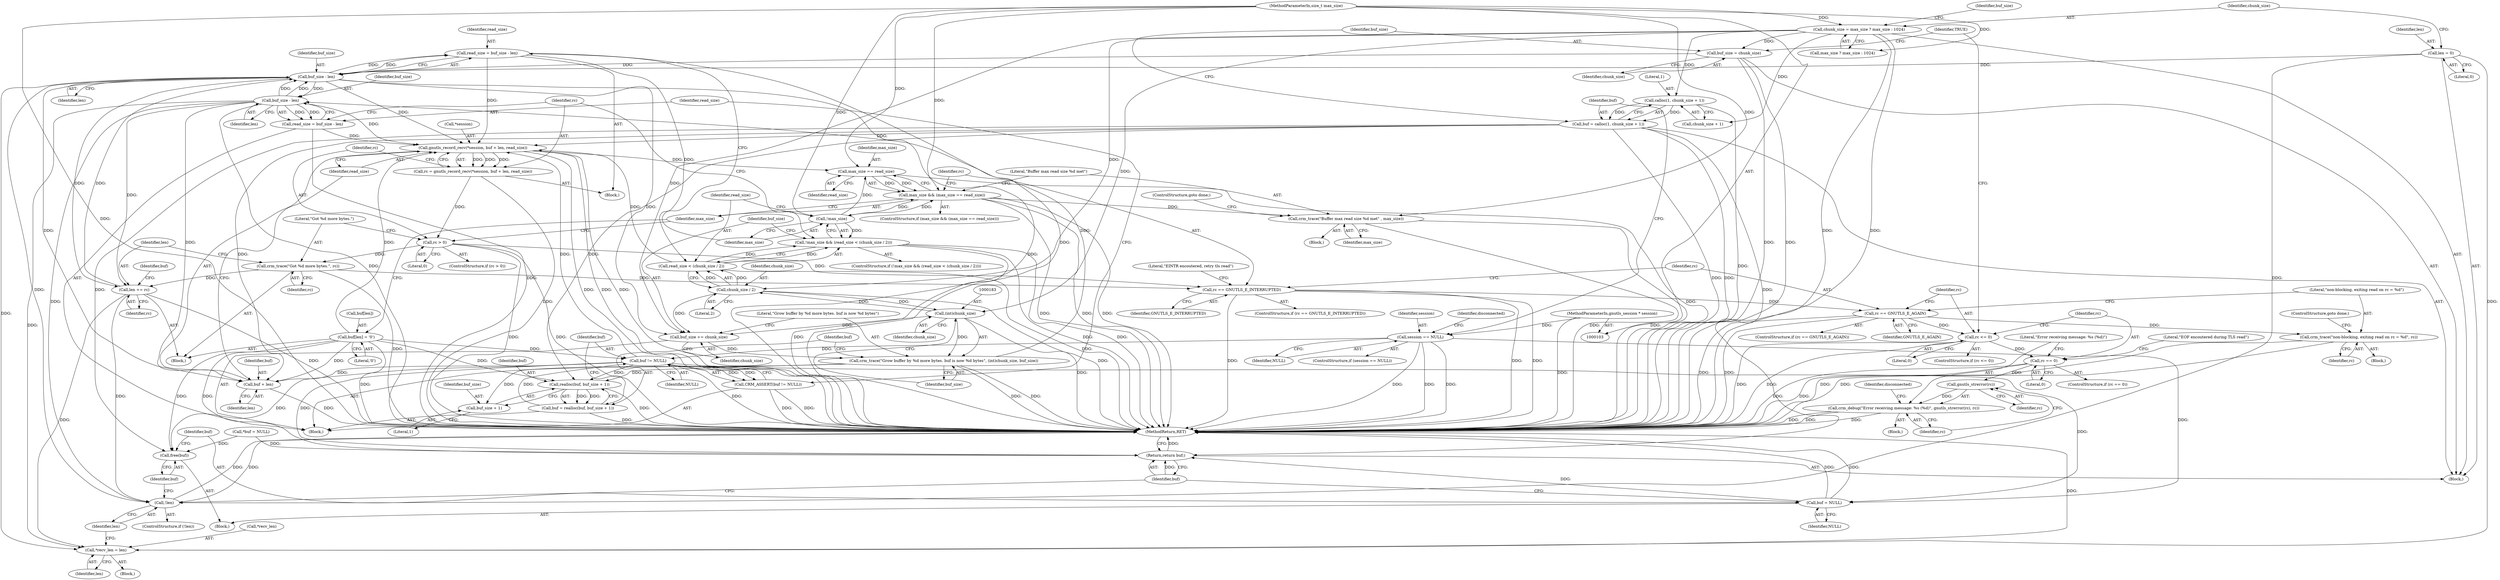 digraph "0_pacemaker_564f7cc2a51dcd2f28ab12a13394f31be5aa3c93_13@integer" {
"1000162" [label="(Call,read_size = buf_size - len)"];
"1000164" [label="(Call,buf_size - len)"];
"1000199" [label="(Call,buf_size - len)"];
"1000180" [label="(Call,crm_trace(\"Grow buffer by %d more bytes. buf is now %d bytes\", (int)chunk_size, buf_size))"];
"1000182" [label="(Call,(int)chunk_size)"];
"1000173" [label="(Call,chunk_size / 2)"];
"1000122" [label="(Call,chunk_size = max_size ? max_size : 1024)"];
"1000105" [label="(MethodParameterIn,size_t max_size)"];
"1000177" [label="(Call,buf_size += chunk_size)"];
"1000156" [label="(Call,buf_size = chunk_size)"];
"1000219" [label="(Call,len += rc)"];
"1000216" [label="(Call,crm_trace(\"Got %d more bytes.\", rc))"];
"1000212" [label="(Call,rc > 0)"];
"1000202" [label="(Call,rc = gnutls_record_recv(*session, buf + len, read_size))"];
"1000204" [label="(Call,gnutls_record_recv(*session, buf + len, read_size))"];
"1000222" [label="(Call,buf[len] = '\0')"];
"1000194" [label="(Call,buf != NULL)"];
"1000186" [label="(Call,buf = realloc(buf, buf_size + 1))"];
"1000188" [label="(Call,realloc(buf, buf_size + 1))"];
"1000149" [label="(Call,buf = calloc(1, chunk_size + 1))"];
"1000151" [label="(Call,calloc(1, chunk_size + 1))"];
"1000137" [label="(Call,session == NULL)"];
"1000104" [label="(MethodParameterIn,gnutls_session * session)"];
"1000171" [label="(Call,read_size < (chunk_size / 2))"];
"1000162" [label="(Call,read_size = buf_size - len)"];
"1000197" [label="(Call,read_size = buf_size - len)"];
"1000118" [label="(Call,len = 0)"];
"1000168" [label="(Call,!max_size && (read_size < (chunk_size / 2)))"];
"1000193" [label="(Call,CRM_ASSERT(buf != NULL))"];
"1000207" [label="(Call,buf + len)"];
"1000295" [label="(Call,free(buf))"];
"1000297" [label="(Call,buf = NULL)"];
"1000300" [label="(Return,return buf;)"];
"1000190" [label="(Call,buf_size + 1)"];
"1000287" [label="(Call,*recv_len = len)"];
"1000292" [label="(Call,!len)"];
"1000239" [label="(Call,rc == GNUTLS_E_INTERRUPTED)"];
"1000247" [label="(Call,rc == GNUTLS_E_AGAIN)"];
"1000251" [label="(Call,crm_trace(\"non-blocking, exiting read on rc = %d\", rc))"];
"1000257" [label="(Call,rc <= 0)"];
"1000262" [label="(Call,rc == 0)"];
"1000272" [label="(Call,gnutls_strerror(rc))"];
"1000270" [label="(Call,crm_debug(\"Error receiving message: %s (%d)\", gnutls_strerror(rc), rc))"];
"1000230" [label="(Call,max_size == read_size)"];
"1000228" [label="(Call,max_size && (max_size == read_size))"];
"1000169" [label="(Call,!max_size)"];
"1000234" [label="(Call,crm_trace(\"Buffer max read size %d met\" , max_size))"];
"1000166" [label="(Identifier,len)"];
"1000219" [label="(Call,len += rc)"];
"1000293" [label="(Identifier,len)"];
"1000272" [label="(Call,gnutls_strerror(rc))"];
"1000221" [label="(Identifier,rc)"];
"1000203" [label="(Identifier,rc)"];
"1000162" [label="(Call,read_size = buf_size - len)"];
"1000248" [label="(Identifier,rc)"];
"1000130" [label="(Identifier,buf_size)"];
"1000168" [label="(Call,!max_size && (read_size < (chunk_size / 2)))"];
"1000218" [label="(Identifier,rc)"];
"1000246" [label="(ControlStructure,if (rc == GNUTLS_E_AGAIN))"];
"1000214" [label="(Literal,0)"];
"1000263" [label="(Identifier,rc)"];
"1000262" [label="(Call,rc == 0)"];
"1000217" [label="(Literal,\"Got %d more bytes.\")"];
"1000189" [label="(Identifier,buf)"];
"1000192" [label="(Literal,1)"];
"1000290" [label="(Identifier,len)"];
"1000194" [label="(Call,buf != NULL)"];
"1000169" [label="(Call,!max_size)"];
"1000170" [label="(Identifier,max_size)"];
"1000118" [label="(Call,len = 0)"];
"1000238" [label="(ControlStructure,if (rc == GNUTLS_E_INTERRUPTED))"];
"1000209" [label="(Identifier,len)"];
"1000195" [label="(Identifier,buf)"];
"1000165" [label="(Identifier,buf_size)"];
"1000296" [label="(Identifier,buf)"];
"1000252" [label="(Literal,\"non-blocking, exiting read on rc = %d\")"];
"1000178" [label="(Identifier,buf_size)"];
"1000167" [label="(ControlStructure,if (!max_size && (read_size < (chunk_size / 2))))"];
"1000164" [label="(Call,buf_size - len)"];
"1000180" [label="(Call,crm_trace(\"Grow buffer by %d more bytes. buf is now %d bytes\", (int)chunk_size, buf_size))"];
"1000104" [label="(MethodParameterIn,gnutls_session * session)"];
"1000234" [label="(Call,crm_trace(\"Buffer max read size %d met\" , max_size))"];
"1000191" [label="(Identifier,buf_size)"];
"1000226" [label="(Literal,'\0')"];
"1000123" [label="(Identifier,chunk_size)"];
"1000197" [label="(Call,read_size = buf_size - len)"];
"1000187" [label="(Identifier,buf)"];
"1000177" [label="(Call,buf_size += chunk_size)"];
"1000212" [label="(Call,rc > 0)"];
"1000294" [label="(Block,)"];
"1000291" [label="(ControlStructure,if (!len))"];
"1000251" [label="(Call,crm_trace(\"non-blocking, exiting read on rc = %d\", rc))"];
"1000161" [label="(Block,)"];
"1000287" [label="(Call,*recv_len = len)"];
"1000124" [label="(Call,max_size ? max_size : 1024)"];
"1000208" [label="(Identifier,buf)"];
"1000259" [label="(Literal,0)"];
"1000244" [label="(Literal,\"EINTR encoutered, retry tls read\")"];
"1000220" [label="(Identifier,len)"];
"1000249" [label="(Identifier,GNUTLS_E_AGAIN)"];
"1000237" [label="(ControlStructure,goto done;)"];
"1000261" [label="(ControlStructure,if (rc == 0))"];
"1000240" [label="(Identifier,rc)"];
"1000171" [label="(Call,read_size < (chunk_size / 2))"];
"1000172" [label="(Identifier,read_size)"];
"1000158" [label="(Identifier,chunk_size)"];
"1000241" [label="(Identifier,GNUTLS_E_INTERRUPTED)"];
"1000207" [label="(Call,buf + len)"];
"1000182" [label="(Call,(int)chunk_size)"];
"1000200" [label="(Identifier,buf_size)"];
"1000264" [label="(Literal,0)"];
"1000184" [label="(Identifier,chunk_size)"];
"1000257" [label="(Call,rc <= 0)"];
"1000205" [label="(Call,*session)"];
"1000256" [label="(ControlStructure,if (rc <= 0))"];
"1000136" [label="(ControlStructure,if (session == NULL))"];
"1000224" [label="(Identifier,buf)"];
"1000120" [label="(Literal,0)"];
"1000292" [label="(Call,!len)"];
"1000295" [label="(Call,free(buf))"];
"1000157" [label="(Identifier,buf_size)"];
"1000186" [label="(Call,buf = realloc(buf, buf_size + 1))"];
"1000302" [label="(MethodReturn,RET)"];
"1000297" [label="(Call,buf = NULL)"];
"1000156" [label="(Call,buf_size = chunk_size)"];
"1000300" [label="(Return,return buf;)"];
"1000110" [label="(Call,*buf = NULL)"];
"1000149" [label="(Call,buf = calloc(1, chunk_size + 1))"];
"1000210" [label="(Identifier,read_size)"];
"1000239" [label="(Call,rc == GNUTLS_E_INTERRUPTED)"];
"1000142" [label="(Identifier,disconnected)"];
"1000299" [label="(Identifier,NULL)"];
"1000137" [label="(Call,session == NULL)"];
"1000181" [label="(Literal,\"Grow buffer by %d more bytes. buf is now %d bytes\")"];
"1000190" [label="(Call,buf_size + 1)"];
"1000258" [label="(Identifier,rc)"];
"1000301" [label="(Identifier,buf)"];
"1000153" [label="(Call,chunk_size + 1)"];
"1000150" [label="(Identifier,buf)"];
"1000151" [label="(Call,calloc(1, chunk_size + 1))"];
"1000276" [label="(Identifier,disconnected)"];
"1000108" [label="(Block,)"];
"1000228" [label="(Call,max_size && (max_size == read_size))"];
"1000179" [label="(Identifier,chunk_size)"];
"1000270" [label="(Call,crm_debug(\"Error receiving message: %s (%d)\", gnutls_strerror(rc), rc))"];
"1000271" [label="(Literal,\"Error receiving message: %s (%d)\")"];
"1000227" [label="(ControlStructure,if (max_size && (max_size == read_size)))"];
"1000201" [label="(Identifier,len)"];
"1000160" [label="(Identifier,TRUE)"];
"1000196" [label="(Identifier,NULL)"];
"1000288" [label="(Call,*recv_len)"];
"1000199" [label="(Call,buf_size - len)"];
"1000119" [label="(Identifier,len)"];
"1000273" [label="(Identifier,rc)"];
"1000176" [label="(Block,)"];
"1000204" [label="(Call,gnutls_record_recv(*session, buf + len, read_size))"];
"1000231" [label="(Identifier,max_size)"];
"1000236" [label="(Identifier,max_size)"];
"1000174" [label="(Identifier,chunk_size)"];
"1000215" [label="(Block,)"];
"1000223" [label="(Call,buf[len])"];
"1000185" [label="(Identifier,buf_size)"];
"1000193" [label="(Call,CRM_ASSERT(buf != NULL))"];
"1000188" [label="(Call,realloc(buf, buf_size + 1))"];
"1000222" [label="(Call,buf[len] = '\0')"];
"1000235" [label="(Literal,\"Buffer max read size %d met\")"];
"1000211" [label="(ControlStructure,if (rc > 0))"];
"1000175" [label="(Literal,2)"];
"1000122" [label="(Call,chunk_size = max_size ? max_size : 1024)"];
"1000202" [label="(Call,rc = gnutls_record_recv(*session, buf + len, read_size))"];
"1000233" [label="(Block,)"];
"1000163" [label="(Identifier,read_size)"];
"1000173" [label="(Call,chunk_size / 2)"];
"1000105" [label="(MethodParameterIn,size_t max_size)"];
"1000230" [label="(Call,max_size == read_size)"];
"1000213" [label="(Identifier,rc)"];
"1000229" [label="(Identifier,max_size)"];
"1000232" [label="(Identifier,read_size)"];
"1000254" [label="(ControlStructure,goto done;)"];
"1000216" [label="(Call,crm_trace(\"Got %d more bytes.\", rc))"];
"1000267" [label="(Literal,\"EOF encoutered during TLS read\")"];
"1000253" [label="(Identifier,rc)"];
"1000139" [label="(Identifier,NULL)"];
"1000269" [label="(Block,)"];
"1000274" [label="(Identifier,rc)"];
"1000298" [label="(Identifier,buf)"];
"1000250" [label="(Block,)"];
"1000247" [label="(Call,rc == GNUTLS_E_AGAIN)"];
"1000152" [label="(Literal,1)"];
"1000286" [label="(Block,)"];
"1000198" [label="(Identifier,read_size)"];
"1000138" [label="(Identifier,session)"];
"1000162" -> "1000161"  [label="AST: "];
"1000162" -> "1000164"  [label="CFG: "];
"1000163" -> "1000162"  [label="AST: "];
"1000164" -> "1000162"  [label="AST: "];
"1000170" -> "1000162"  [label="CFG: "];
"1000162" -> "1000302"  [label="DDG: "];
"1000164" -> "1000162"  [label="DDG: "];
"1000164" -> "1000162"  [label="DDG: "];
"1000162" -> "1000171"  [label="DDG: "];
"1000162" -> "1000204"  [label="DDG: "];
"1000164" -> "1000166"  [label="CFG: "];
"1000165" -> "1000164"  [label="AST: "];
"1000166" -> "1000164"  [label="AST: "];
"1000164" -> "1000302"  [label="DDG: "];
"1000199" -> "1000164"  [label="DDG: "];
"1000199" -> "1000164"  [label="DDG: "];
"1000156" -> "1000164"  [label="DDG: "];
"1000219" -> "1000164"  [label="DDG: "];
"1000118" -> "1000164"  [label="DDG: "];
"1000164" -> "1000177"  [label="DDG: "];
"1000164" -> "1000199"  [label="DDG: "];
"1000164" -> "1000204"  [label="DDG: "];
"1000164" -> "1000207"  [label="DDG: "];
"1000164" -> "1000219"  [label="DDG: "];
"1000164" -> "1000287"  [label="DDG: "];
"1000164" -> "1000292"  [label="DDG: "];
"1000199" -> "1000197"  [label="AST: "];
"1000199" -> "1000201"  [label="CFG: "];
"1000200" -> "1000199"  [label="AST: "];
"1000201" -> "1000199"  [label="AST: "];
"1000197" -> "1000199"  [label="CFG: "];
"1000199" -> "1000302"  [label="DDG: "];
"1000199" -> "1000197"  [label="DDG: "];
"1000199" -> "1000197"  [label="DDG: "];
"1000180" -> "1000199"  [label="DDG: "];
"1000199" -> "1000204"  [label="DDG: "];
"1000199" -> "1000207"  [label="DDG: "];
"1000199" -> "1000219"  [label="DDG: "];
"1000199" -> "1000287"  [label="DDG: "];
"1000199" -> "1000292"  [label="DDG: "];
"1000180" -> "1000176"  [label="AST: "];
"1000180" -> "1000185"  [label="CFG: "];
"1000181" -> "1000180"  [label="AST: "];
"1000182" -> "1000180"  [label="AST: "];
"1000185" -> "1000180"  [label="AST: "];
"1000187" -> "1000180"  [label="CFG: "];
"1000180" -> "1000302"  [label="DDG: "];
"1000180" -> "1000302"  [label="DDG: "];
"1000182" -> "1000180"  [label="DDG: "];
"1000177" -> "1000180"  [label="DDG: "];
"1000180" -> "1000188"  [label="DDG: "];
"1000180" -> "1000190"  [label="DDG: "];
"1000182" -> "1000184"  [label="CFG: "];
"1000183" -> "1000182"  [label="AST: "];
"1000184" -> "1000182"  [label="AST: "];
"1000185" -> "1000182"  [label="CFG: "];
"1000182" -> "1000302"  [label="DDG: "];
"1000182" -> "1000173"  [label="DDG: "];
"1000182" -> "1000177"  [label="DDG: "];
"1000173" -> "1000182"  [label="DDG: "];
"1000122" -> "1000182"  [label="DDG: "];
"1000173" -> "1000171"  [label="AST: "];
"1000173" -> "1000175"  [label="CFG: "];
"1000174" -> "1000173"  [label="AST: "];
"1000175" -> "1000173"  [label="AST: "];
"1000171" -> "1000173"  [label="CFG: "];
"1000173" -> "1000302"  [label="DDG: "];
"1000173" -> "1000171"  [label="DDG: "];
"1000173" -> "1000171"  [label="DDG: "];
"1000122" -> "1000173"  [label="DDG: "];
"1000173" -> "1000177"  [label="DDG: "];
"1000122" -> "1000108"  [label="AST: "];
"1000122" -> "1000124"  [label="CFG: "];
"1000123" -> "1000122"  [label="AST: "];
"1000124" -> "1000122"  [label="AST: "];
"1000130" -> "1000122"  [label="CFG: "];
"1000122" -> "1000302"  [label="DDG: "];
"1000122" -> "1000302"  [label="DDG: "];
"1000105" -> "1000122"  [label="DDG: "];
"1000122" -> "1000151"  [label="DDG: "];
"1000122" -> "1000153"  [label="DDG: "];
"1000122" -> "1000156"  [label="DDG: "];
"1000122" -> "1000177"  [label="DDG: "];
"1000105" -> "1000103"  [label="AST: "];
"1000105" -> "1000302"  [label="DDG: "];
"1000105" -> "1000124"  [label="DDG: "];
"1000105" -> "1000169"  [label="DDG: "];
"1000105" -> "1000228"  [label="DDG: "];
"1000105" -> "1000230"  [label="DDG: "];
"1000105" -> "1000234"  [label="DDG: "];
"1000177" -> "1000176"  [label="AST: "];
"1000177" -> "1000179"  [label="CFG: "];
"1000178" -> "1000177"  [label="AST: "];
"1000179" -> "1000177"  [label="AST: "];
"1000181" -> "1000177"  [label="CFG: "];
"1000156" -> "1000108"  [label="AST: "];
"1000156" -> "1000158"  [label="CFG: "];
"1000157" -> "1000156"  [label="AST: "];
"1000158" -> "1000156"  [label="AST: "];
"1000160" -> "1000156"  [label="CFG: "];
"1000156" -> "1000302"  [label="DDG: "];
"1000156" -> "1000302"  [label="DDG: "];
"1000219" -> "1000215"  [label="AST: "];
"1000219" -> "1000221"  [label="CFG: "];
"1000220" -> "1000219"  [label="AST: "];
"1000221" -> "1000219"  [label="AST: "];
"1000224" -> "1000219"  [label="CFG: "];
"1000219" -> "1000302"  [label="DDG: "];
"1000216" -> "1000219"  [label="DDG: "];
"1000219" -> "1000287"  [label="DDG: "];
"1000219" -> "1000292"  [label="DDG: "];
"1000216" -> "1000215"  [label="AST: "];
"1000216" -> "1000218"  [label="CFG: "];
"1000217" -> "1000216"  [label="AST: "];
"1000218" -> "1000216"  [label="AST: "];
"1000220" -> "1000216"  [label="CFG: "];
"1000216" -> "1000302"  [label="DDG: "];
"1000212" -> "1000216"  [label="DDG: "];
"1000216" -> "1000239"  [label="DDG: "];
"1000212" -> "1000211"  [label="AST: "];
"1000212" -> "1000214"  [label="CFG: "];
"1000213" -> "1000212"  [label="AST: "];
"1000214" -> "1000212"  [label="AST: "];
"1000217" -> "1000212"  [label="CFG: "];
"1000229" -> "1000212"  [label="CFG: "];
"1000212" -> "1000302"  [label="DDG: "];
"1000212" -> "1000302"  [label="DDG: "];
"1000202" -> "1000212"  [label="DDG: "];
"1000212" -> "1000239"  [label="DDG: "];
"1000202" -> "1000161"  [label="AST: "];
"1000202" -> "1000204"  [label="CFG: "];
"1000203" -> "1000202"  [label="AST: "];
"1000204" -> "1000202"  [label="AST: "];
"1000213" -> "1000202"  [label="CFG: "];
"1000202" -> "1000302"  [label="DDG: "];
"1000204" -> "1000202"  [label="DDG: "];
"1000204" -> "1000202"  [label="DDG: "];
"1000204" -> "1000202"  [label="DDG: "];
"1000204" -> "1000210"  [label="CFG: "];
"1000205" -> "1000204"  [label="AST: "];
"1000207" -> "1000204"  [label="AST: "];
"1000210" -> "1000204"  [label="AST: "];
"1000204" -> "1000302"  [label="DDG: "];
"1000204" -> "1000302"  [label="DDG: "];
"1000204" -> "1000302"  [label="DDG: "];
"1000222" -> "1000204"  [label="DDG: "];
"1000194" -> "1000204"  [label="DDG: "];
"1000149" -> "1000204"  [label="DDG: "];
"1000171" -> "1000204"  [label="DDG: "];
"1000197" -> "1000204"  [label="DDG: "];
"1000204" -> "1000230"  [label="DDG: "];
"1000222" -> "1000215"  [label="AST: "];
"1000222" -> "1000226"  [label="CFG: "];
"1000223" -> "1000222"  [label="AST: "];
"1000226" -> "1000222"  [label="AST: "];
"1000229" -> "1000222"  [label="CFG: "];
"1000222" -> "1000302"  [label="DDG: "];
"1000222" -> "1000188"  [label="DDG: "];
"1000222" -> "1000194"  [label="DDG: "];
"1000222" -> "1000207"  [label="DDG: "];
"1000222" -> "1000295"  [label="DDG: "];
"1000222" -> "1000300"  [label="DDG: "];
"1000194" -> "1000193"  [label="AST: "];
"1000194" -> "1000196"  [label="CFG: "];
"1000195" -> "1000194"  [label="AST: "];
"1000196" -> "1000194"  [label="AST: "];
"1000193" -> "1000194"  [label="CFG: "];
"1000194" -> "1000302"  [label="DDG: "];
"1000194" -> "1000188"  [label="DDG: "];
"1000194" -> "1000193"  [label="DDG: "];
"1000194" -> "1000193"  [label="DDG: "];
"1000186" -> "1000194"  [label="DDG: "];
"1000137" -> "1000194"  [label="DDG: "];
"1000194" -> "1000207"  [label="DDG: "];
"1000194" -> "1000295"  [label="DDG: "];
"1000194" -> "1000297"  [label="DDG: "];
"1000194" -> "1000300"  [label="DDG: "];
"1000186" -> "1000176"  [label="AST: "];
"1000186" -> "1000188"  [label="CFG: "];
"1000187" -> "1000186"  [label="AST: "];
"1000188" -> "1000186"  [label="AST: "];
"1000195" -> "1000186"  [label="CFG: "];
"1000186" -> "1000302"  [label="DDG: "];
"1000188" -> "1000186"  [label="DDG: "];
"1000188" -> "1000186"  [label="DDG: "];
"1000188" -> "1000190"  [label="CFG: "];
"1000189" -> "1000188"  [label="AST: "];
"1000190" -> "1000188"  [label="AST: "];
"1000188" -> "1000302"  [label="DDG: "];
"1000149" -> "1000188"  [label="DDG: "];
"1000149" -> "1000108"  [label="AST: "];
"1000149" -> "1000151"  [label="CFG: "];
"1000150" -> "1000149"  [label="AST: "];
"1000151" -> "1000149"  [label="AST: "];
"1000157" -> "1000149"  [label="CFG: "];
"1000149" -> "1000302"  [label="DDG: "];
"1000149" -> "1000302"  [label="DDG: "];
"1000151" -> "1000149"  [label="DDG: "];
"1000151" -> "1000149"  [label="DDG: "];
"1000149" -> "1000207"  [label="DDG: "];
"1000149" -> "1000295"  [label="DDG: "];
"1000149" -> "1000300"  [label="DDG: "];
"1000151" -> "1000153"  [label="CFG: "];
"1000152" -> "1000151"  [label="AST: "];
"1000153" -> "1000151"  [label="AST: "];
"1000151" -> "1000302"  [label="DDG: "];
"1000137" -> "1000136"  [label="AST: "];
"1000137" -> "1000139"  [label="CFG: "];
"1000138" -> "1000137"  [label="AST: "];
"1000139" -> "1000137"  [label="AST: "];
"1000142" -> "1000137"  [label="CFG: "];
"1000150" -> "1000137"  [label="CFG: "];
"1000137" -> "1000302"  [label="DDG: "];
"1000137" -> "1000302"  [label="DDG: "];
"1000137" -> "1000302"  [label="DDG: "];
"1000104" -> "1000137"  [label="DDG: "];
"1000137" -> "1000297"  [label="DDG: "];
"1000104" -> "1000103"  [label="AST: "];
"1000104" -> "1000302"  [label="DDG: "];
"1000171" -> "1000168"  [label="AST: "];
"1000172" -> "1000171"  [label="AST: "];
"1000168" -> "1000171"  [label="CFG: "];
"1000171" -> "1000302"  [label="DDG: "];
"1000171" -> "1000168"  [label="DDG: "];
"1000171" -> "1000168"  [label="DDG: "];
"1000197" -> "1000176"  [label="AST: "];
"1000198" -> "1000197"  [label="AST: "];
"1000203" -> "1000197"  [label="CFG: "];
"1000197" -> "1000302"  [label="DDG: "];
"1000118" -> "1000108"  [label="AST: "];
"1000118" -> "1000120"  [label="CFG: "];
"1000119" -> "1000118"  [label="AST: "];
"1000120" -> "1000118"  [label="AST: "];
"1000123" -> "1000118"  [label="CFG: "];
"1000118" -> "1000287"  [label="DDG: "];
"1000118" -> "1000292"  [label="DDG: "];
"1000168" -> "1000167"  [label="AST: "];
"1000168" -> "1000169"  [label="CFG: "];
"1000169" -> "1000168"  [label="AST: "];
"1000178" -> "1000168"  [label="CFG: "];
"1000203" -> "1000168"  [label="CFG: "];
"1000168" -> "1000302"  [label="DDG: "];
"1000168" -> "1000302"  [label="DDG: "];
"1000168" -> "1000302"  [label="DDG: "];
"1000169" -> "1000168"  [label="DDG: "];
"1000193" -> "1000176"  [label="AST: "];
"1000198" -> "1000193"  [label="CFG: "];
"1000193" -> "1000302"  [label="DDG: "];
"1000193" -> "1000302"  [label="DDG: "];
"1000207" -> "1000209"  [label="CFG: "];
"1000208" -> "1000207"  [label="AST: "];
"1000209" -> "1000207"  [label="AST: "];
"1000210" -> "1000207"  [label="CFG: "];
"1000207" -> "1000302"  [label="DDG: "];
"1000295" -> "1000294"  [label="AST: "];
"1000295" -> "1000296"  [label="CFG: "];
"1000296" -> "1000295"  [label="AST: "];
"1000298" -> "1000295"  [label="CFG: "];
"1000110" -> "1000295"  [label="DDG: "];
"1000297" -> "1000294"  [label="AST: "];
"1000297" -> "1000299"  [label="CFG: "];
"1000298" -> "1000297"  [label="AST: "];
"1000299" -> "1000297"  [label="AST: "];
"1000301" -> "1000297"  [label="CFG: "];
"1000297" -> "1000302"  [label="DDG: "];
"1000297" -> "1000302"  [label="DDG: "];
"1000297" -> "1000300"  [label="DDG: "];
"1000300" -> "1000108"  [label="AST: "];
"1000300" -> "1000301"  [label="CFG: "];
"1000301" -> "1000300"  [label="AST: "];
"1000302" -> "1000300"  [label="CFG: "];
"1000300" -> "1000302"  [label="DDG: "];
"1000301" -> "1000300"  [label="DDG: "];
"1000110" -> "1000300"  [label="DDG: "];
"1000190" -> "1000192"  [label="CFG: "];
"1000191" -> "1000190"  [label="AST: "];
"1000192" -> "1000190"  [label="AST: "];
"1000287" -> "1000286"  [label="AST: "];
"1000287" -> "1000290"  [label="CFG: "];
"1000288" -> "1000287"  [label="AST: "];
"1000290" -> "1000287"  [label="AST: "];
"1000293" -> "1000287"  [label="CFG: "];
"1000287" -> "1000302"  [label="DDG: "];
"1000292" -> "1000291"  [label="AST: "];
"1000292" -> "1000293"  [label="CFG: "];
"1000293" -> "1000292"  [label="AST: "];
"1000296" -> "1000292"  [label="CFG: "];
"1000301" -> "1000292"  [label="CFG: "];
"1000292" -> "1000302"  [label="DDG: "];
"1000292" -> "1000302"  [label="DDG: "];
"1000239" -> "1000238"  [label="AST: "];
"1000239" -> "1000241"  [label="CFG: "];
"1000240" -> "1000239"  [label="AST: "];
"1000241" -> "1000239"  [label="AST: "];
"1000244" -> "1000239"  [label="CFG: "];
"1000248" -> "1000239"  [label="CFG: "];
"1000239" -> "1000302"  [label="DDG: "];
"1000239" -> "1000302"  [label="DDG: "];
"1000239" -> "1000302"  [label="DDG: "];
"1000239" -> "1000247"  [label="DDG: "];
"1000247" -> "1000246"  [label="AST: "];
"1000247" -> "1000249"  [label="CFG: "];
"1000248" -> "1000247"  [label="AST: "];
"1000249" -> "1000247"  [label="AST: "];
"1000252" -> "1000247"  [label="CFG: "];
"1000258" -> "1000247"  [label="CFG: "];
"1000247" -> "1000302"  [label="DDG: "];
"1000247" -> "1000302"  [label="DDG: "];
"1000247" -> "1000251"  [label="DDG: "];
"1000247" -> "1000257"  [label="DDG: "];
"1000251" -> "1000250"  [label="AST: "];
"1000251" -> "1000253"  [label="CFG: "];
"1000252" -> "1000251"  [label="AST: "];
"1000253" -> "1000251"  [label="AST: "];
"1000254" -> "1000251"  [label="CFG: "];
"1000251" -> "1000302"  [label="DDG: "];
"1000251" -> "1000302"  [label="DDG: "];
"1000257" -> "1000256"  [label="AST: "];
"1000257" -> "1000259"  [label="CFG: "];
"1000258" -> "1000257"  [label="AST: "];
"1000259" -> "1000257"  [label="AST: "];
"1000160" -> "1000257"  [label="CFG: "];
"1000263" -> "1000257"  [label="CFG: "];
"1000257" -> "1000302"  [label="DDG: "];
"1000257" -> "1000302"  [label="DDG: "];
"1000257" -> "1000262"  [label="DDG: "];
"1000262" -> "1000261"  [label="AST: "];
"1000262" -> "1000264"  [label="CFG: "];
"1000263" -> "1000262"  [label="AST: "];
"1000264" -> "1000262"  [label="AST: "];
"1000267" -> "1000262"  [label="CFG: "];
"1000271" -> "1000262"  [label="CFG: "];
"1000262" -> "1000302"  [label="DDG: "];
"1000262" -> "1000302"  [label="DDG: "];
"1000262" -> "1000272"  [label="DDG: "];
"1000272" -> "1000270"  [label="AST: "];
"1000272" -> "1000273"  [label="CFG: "];
"1000273" -> "1000272"  [label="AST: "];
"1000274" -> "1000272"  [label="CFG: "];
"1000272" -> "1000270"  [label="DDG: "];
"1000270" -> "1000269"  [label="AST: "];
"1000270" -> "1000274"  [label="CFG: "];
"1000271" -> "1000270"  [label="AST: "];
"1000274" -> "1000270"  [label="AST: "];
"1000276" -> "1000270"  [label="CFG: "];
"1000270" -> "1000302"  [label="DDG: "];
"1000270" -> "1000302"  [label="DDG: "];
"1000270" -> "1000302"  [label="DDG: "];
"1000230" -> "1000228"  [label="AST: "];
"1000230" -> "1000232"  [label="CFG: "];
"1000231" -> "1000230"  [label="AST: "];
"1000232" -> "1000230"  [label="AST: "];
"1000228" -> "1000230"  [label="CFG: "];
"1000230" -> "1000302"  [label="DDG: "];
"1000230" -> "1000228"  [label="DDG: "];
"1000230" -> "1000228"  [label="DDG: "];
"1000169" -> "1000230"  [label="DDG: "];
"1000228" -> "1000227"  [label="AST: "];
"1000228" -> "1000229"  [label="CFG: "];
"1000229" -> "1000228"  [label="AST: "];
"1000235" -> "1000228"  [label="CFG: "];
"1000240" -> "1000228"  [label="CFG: "];
"1000228" -> "1000302"  [label="DDG: "];
"1000228" -> "1000302"  [label="DDG: "];
"1000228" -> "1000302"  [label="DDG: "];
"1000228" -> "1000169"  [label="DDG: "];
"1000169" -> "1000228"  [label="DDG: "];
"1000228" -> "1000234"  [label="DDG: "];
"1000169" -> "1000170"  [label="CFG: "];
"1000170" -> "1000169"  [label="AST: "];
"1000172" -> "1000169"  [label="CFG: "];
"1000234" -> "1000233"  [label="AST: "];
"1000234" -> "1000236"  [label="CFG: "];
"1000235" -> "1000234"  [label="AST: "];
"1000236" -> "1000234"  [label="AST: "];
"1000237" -> "1000234"  [label="CFG: "];
"1000234" -> "1000302"  [label="DDG: "];
"1000234" -> "1000302"  [label="DDG: "];
}
